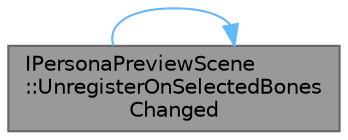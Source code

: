 digraph "IPersonaPreviewScene::UnregisterOnSelectedBonesChanged"
{
 // INTERACTIVE_SVG=YES
 // LATEX_PDF_SIZE
  bgcolor="transparent";
  edge [fontname=Helvetica,fontsize=10,labelfontname=Helvetica,labelfontsize=10];
  node [fontname=Helvetica,fontsize=10,shape=box,height=0.2,width=0.4];
  rankdir="LR";
  Node1 [id="Node000001",label="IPersonaPreviewScene\l::UnregisterOnSelectedBones\lChanged",height=0.2,width=0.4,color="gray40", fillcolor="grey60", style="filled", fontcolor="black",tooltip="Unregisters a delegate called when the bones selection has changed."];
  Node1 -> Node1 [id="edge1_Node000001_Node000001",color="steelblue1",style="solid",tooltip=" "];
}
